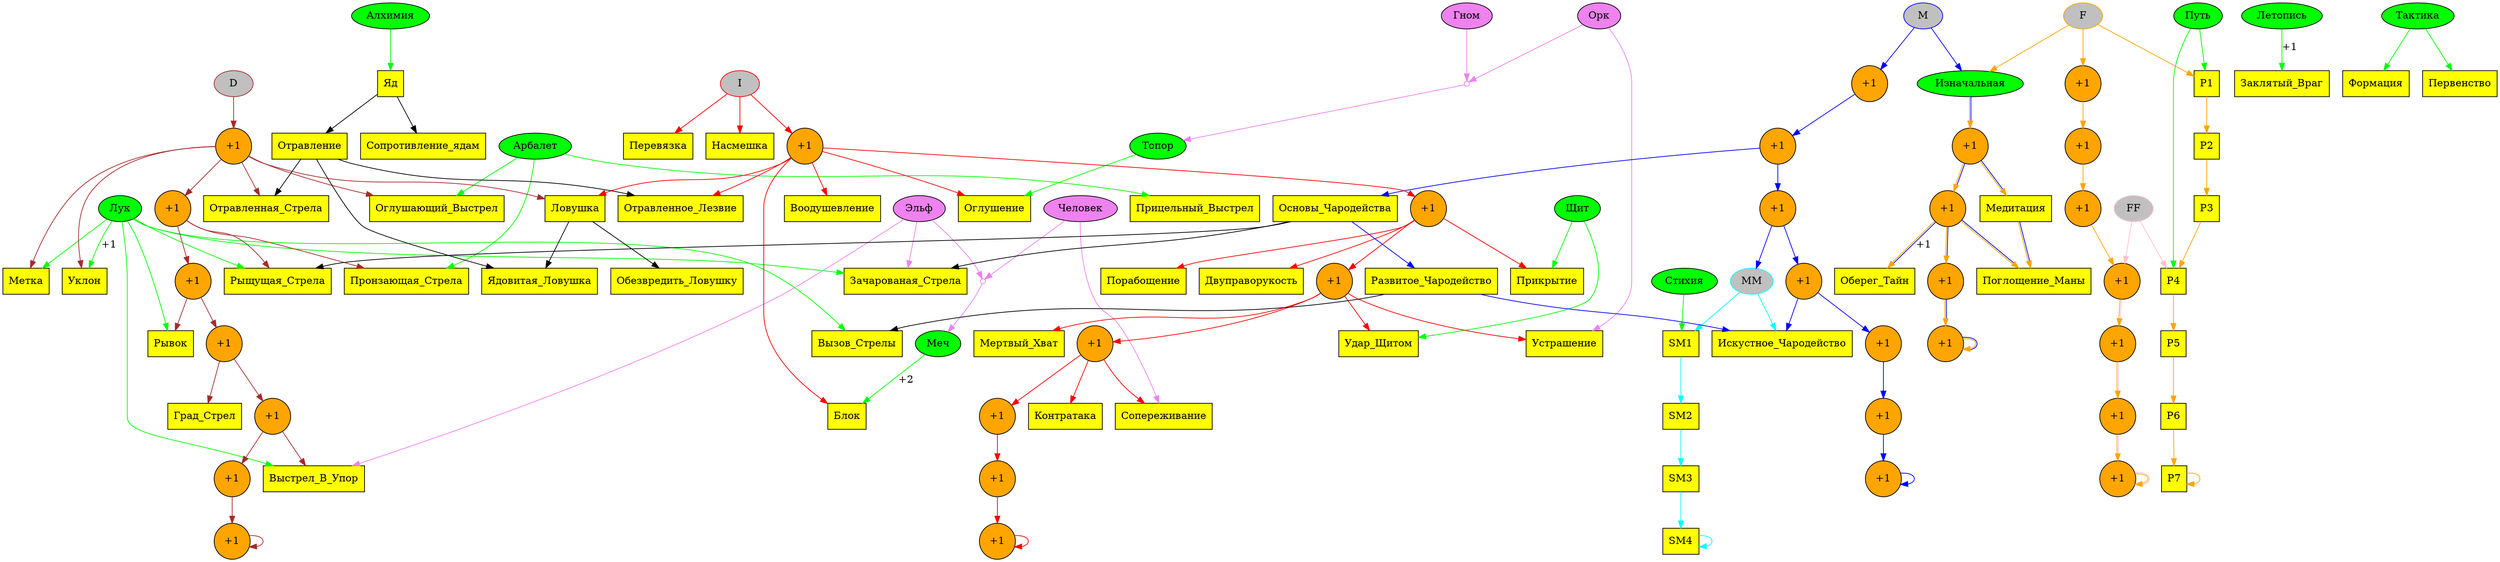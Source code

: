 strict digraph rpg {
	node [style=filled, fillcolor=gray]
	D [color="brown"]
	I [color="red"]
	M [color="blue"]
	MM [color="cyan"]
	F [color="orange"]
	FF [color="pink"]
	node [fillcolor=green]
	Лук Арбалет Алхимия Стихия Меч Топор Щит Летопись Тактика Путь
	Изначальная
	node [fillcolor=violet]
	Человек Гном Эльф Орк
	node [label="+1", style=filled, shape=circle, fillcolor=orange, color=black]
	edge [color="brown"]
	D -> D1 -> D2 -> D3 -> D4 -> D5 -> D6 -> D7 -> D7
	edge [color="blue"]
	M -> M1 -> M2 -> M3 -> M4 -> M5 -> M6 -> M7 -> M7
	edge [color="red"]
	I -> I1 -> I2 -> I3 -> I4 -> I5 -> I6 -> I7 -> I7
	edge [color="orange"]
	F -> F1 -> F2 -> F3 -> F4
	edge [color="pink"]
	FF -> F4
	edge [color="orange:pink"]
	F4 -> F5 -> F6 -> F7 -> F7
	edge [color="orange:blue"]
	Изначальная -> Y1 -> Y2 -> Y3 -> Y4 -> Y4

	node [label="", width=0.1 style=solid, shape=circle, color=violet]
	_sword _axe

	node [label="\N", shape=box, style=filled, fillcolor=yellow, color=black]
	edge [color="violet"]
	Человек -> _sword
	Человек -> Сопереживание
	Эльф -> _sword
	Эльф -> Зачарованая_Стрела
	Эльф -> Выстрел_В_Упор
	Гном -> _axe
	Орк -> _axe
	Орк -> Устрашение
	_sword -> Меч
	_axe -> Топор

	edge [color="red"]
	I -> Перевязка
	I -> Насмешка
	I1 -> Воодушевление
	I1 -> Блок
	I1 -> Оглушение
	I1 -> Ловушка
	I1 -> Отравленное_Лезвие
	I2 -> Порабощение
	I2 -> Двуправорукость
	I2 -> Прикрытие
	I3 -> Устрашение
	I3 -> Мертвый_Хват
	I3 -> Удар_Щитом
	I4 -> Сопереживание
	I4 -> Контратака
	edge [color="brown"]
	D1 -> Отравленная_Стрела
	D1 -> Метка
	D1 -> Уклон
	D1 -> Ловушка
	D1 -> Оглушающий_Выстрел
	D2 -> Рыщущая_Стрела
	D2 -> Пронзающая_Стрела
	D3 -> Рывок
	D4 -> Град_Стрел
	D5 -> Выстрел_В_Упор
	edge [color="blue"]
	M -> Изначальная
	M2 -> Основы_Чародейства -> Развитое_Чародейство -> Искустное_Чародейство
	M3 -> MM
	M4 -> Искустное_Чародейство
	edge [color="cyan"]
	MM -> SM1 -> SM2 -> SM3 -> SM4 -> SM4
	MM -> Искустное_Чародейство

	edge [color="green"]
	Стихия -> SM1
	Лук -> Метка
	Лук -> Уклон [label="+1"]
	Лук -> Рывок
	Лук -> Рыщущая_Стрела
	Лук -> Зачарованая_Стрела
	Лук -> Вызов_Стрелы
	Лук -> Выстрел_В_Упор
	Арбалет -> Прицельный_Выстрел
	Арбалет -> Оглушающий_Выстрел
	Арбалет -> Пронзающая_Стрела
	Меч -> Блок [label="+2"]
	Топор -> Оглушение
	Щит -> Прикрытие
	Щит -> Удар_Щитом
	Алхимия -> Яд
	Летопись -> Заклятый_Враг [label="+1"] // Урон к негативно описанной фракции
	Тактика -> Формация
	Тактика -> Первенство
	Путь -> P1
	Путь -> P4

	edge [color="orange"]
	F -> P1 -> P2 -> P3 -> P4 -> P5 -> P6 -> P7 -> P7
	F -> Изначальная
	edge [color="pink"]
	FF -> P4

	edge [color="orange:blue"]
	Y1 -> Медитация -> Поглощение_Маны
	Y2 -> Поглощение_Маны
	Y2 -> Оберег_Тайн [label="+1"] // Защита от магии

	edge [color="black"]
	Основы_Чародейства -> Рыщущая_Стрела
	Основы_Чародейства -> Зачарованая_Стрела
	Развитое_Чародейство -> Вызов_Стрелы
	Яд -> Отравление
	Яд -> Сопротивление_ядам // Снижается длительность действия яда
	Отравление -> Отравленная_Стрела
	Отравление -> Ядовитая_Ловушка
	Отравление -> Отравленное_Лезвие
	Ловушка -> Обезвредить_Ловушку
	Ловушка -> Ядовитая_Ловушка
}
